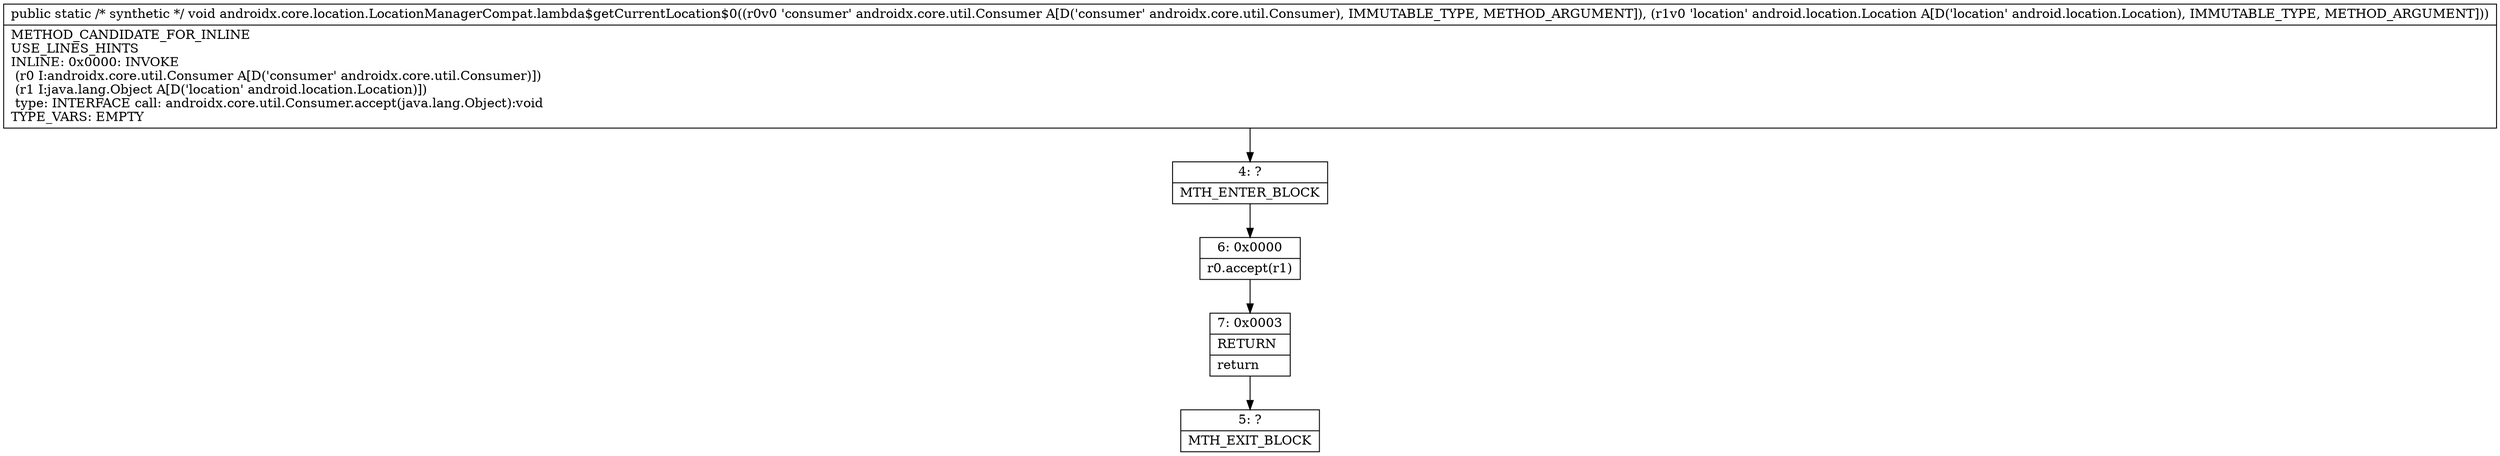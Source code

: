 digraph "CFG forandroidx.core.location.LocationManagerCompat.lambda$getCurrentLocation$0(Landroidx\/core\/util\/Consumer;Landroid\/location\/Location;)V" {
Node_4 [shape=record,label="{4\:\ ?|MTH_ENTER_BLOCK\l}"];
Node_6 [shape=record,label="{6\:\ 0x0000|r0.accept(r1)\l}"];
Node_7 [shape=record,label="{7\:\ 0x0003|RETURN\l|return\l}"];
Node_5 [shape=record,label="{5\:\ ?|MTH_EXIT_BLOCK\l}"];
MethodNode[shape=record,label="{public static \/* synthetic *\/ void androidx.core.location.LocationManagerCompat.lambda$getCurrentLocation$0((r0v0 'consumer' androidx.core.util.Consumer A[D('consumer' androidx.core.util.Consumer), IMMUTABLE_TYPE, METHOD_ARGUMENT]), (r1v0 'location' android.location.Location A[D('location' android.location.Location), IMMUTABLE_TYPE, METHOD_ARGUMENT]))  | METHOD_CANDIDATE_FOR_INLINE\lUSE_LINES_HINTS\lINLINE: 0x0000: INVOKE  \l  (r0 I:androidx.core.util.Consumer A[D('consumer' androidx.core.util.Consumer)])\l  (r1 I:java.lang.Object A[D('location' android.location.Location)])\l type: INTERFACE call: androidx.core.util.Consumer.accept(java.lang.Object):void\lTYPE_VARS: EMPTY\l}"];
MethodNode -> Node_4;Node_4 -> Node_6;
Node_6 -> Node_7;
Node_7 -> Node_5;
}

